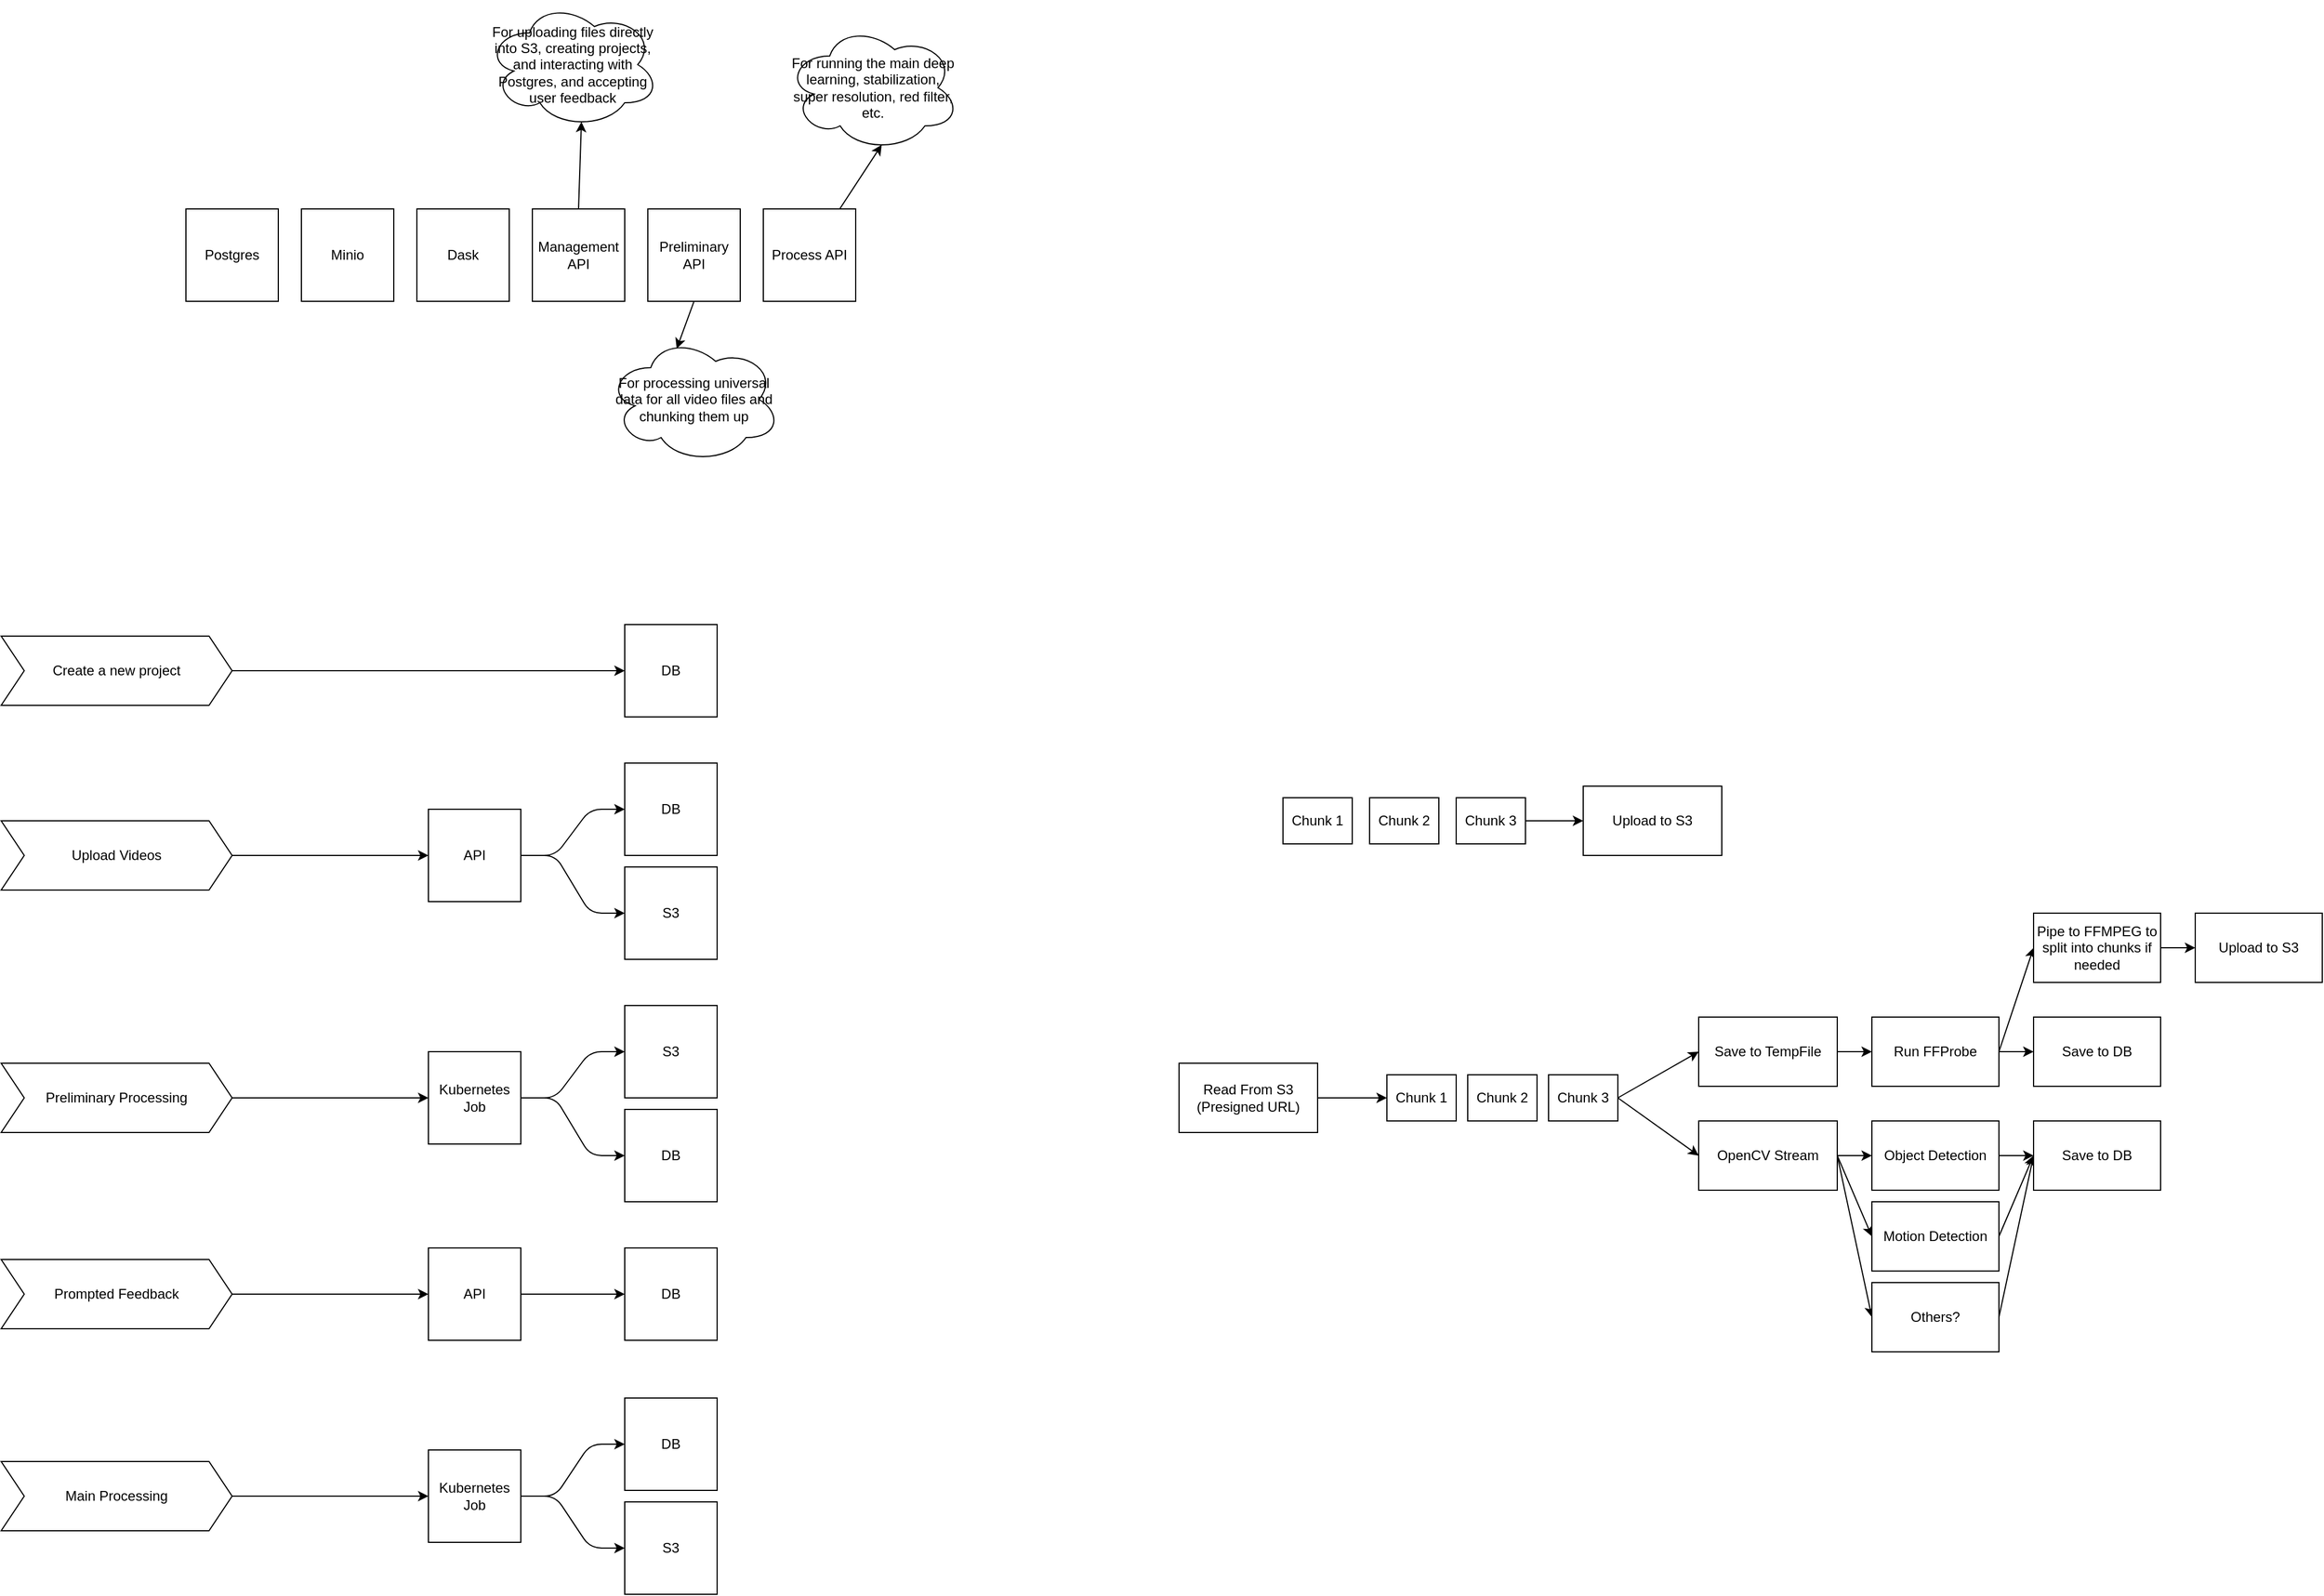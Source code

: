 <mxfile>
    <diagram id="1yGvgjwOz3Qliac0_dTm" name="Page-1">
        <mxGraphModel dx="626" dy="1765" grid="1" gridSize="10" guides="1" tooltips="1" connect="1" arrows="1" fold="1" page="1" pageScale="1" pageWidth="850" pageHeight="1100" math="0" shadow="0">
            <root>
                <mxCell id="0"/>
                <mxCell id="1" parent="0"/>
                <mxCell id="9" style="edgeStyle=entityRelationEdgeStyle;html=1;exitX=1;exitY=0.5;exitDx=0;exitDy=0;entryX=0;entryY=0.5;entryDx=0;entryDy=0;" parent="1" source="3" target="11" edge="1">
                    <mxGeometry relative="1" as="geometry">
                        <mxPoint x="400" y="170" as="targetPoint"/>
                    </mxGeometry>
                </mxCell>
                <mxCell id="3" value="Upload Videos" style="shape=step;perimeter=stepPerimeter;whiteSpace=wrap;html=1;fixedSize=1;" parent="1" vertex="1">
                    <mxGeometry x="30" y="90" width="200" height="60" as="geometry"/>
                </mxCell>
                <mxCell id="7" style="edgeStyle=entityRelationEdgeStyle;html=1;exitX=1;exitY=0.5;exitDx=0;exitDy=0;entryX=0;entryY=0.5;entryDx=0;entryDy=0;" parent="1" source="4" target="5" edge="1">
                    <mxGeometry relative="1" as="geometry"/>
                </mxCell>
                <mxCell id="4" value="Create a new project" style="shape=step;perimeter=stepPerimeter;whiteSpace=wrap;html=1;fixedSize=1;" parent="1" vertex="1">
                    <mxGeometry x="30" y="-70" width="200" height="60" as="geometry"/>
                </mxCell>
                <mxCell id="5" value="DB" style="whiteSpace=wrap;html=1;aspect=fixed;" parent="1" vertex="1">
                    <mxGeometry x="570" y="-80" width="80" height="80" as="geometry"/>
                </mxCell>
                <mxCell id="10" value="S3" style="whiteSpace=wrap;html=1;aspect=fixed;" parent="1" vertex="1">
                    <mxGeometry x="570" y="130" width="80" height="80" as="geometry"/>
                </mxCell>
                <mxCell id="12" style="edgeStyle=entityRelationEdgeStyle;html=1;exitX=1;exitY=0.5;exitDx=0;exitDy=0;entryX=0;entryY=0.5;entryDx=0;entryDy=0;" parent="1" source="11" target="10" edge="1">
                    <mxGeometry relative="1" as="geometry"/>
                </mxCell>
                <mxCell id="22" style="edgeStyle=entityRelationEdgeStyle;html=1;exitX=1;exitY=0.5;exitDx=0;exitDy=0;entryX=0;entryY=0.5;entryDx=0;entryDy=0;" parent="1" source="11" target="21" edge="1">
                    <mxGeometry relative="1" as="geometry"/>
                </mxCell>
                <mxCell id="11" value="API" style="whiteSpace=wrap;html=1;aspect=fixed;" parent="1" vertex="1">
                    <mxGeometry x="400" y="80" width="80" height="80" as="geometry"/>
                </mxCell>
                <mxCell id="17" style="edgeStyle=entityRelationEdgeStyle;html=1;exitX=1;exitY=0.5;exitDx=0;exitDy=0;entryX=0;entryY=0.5;entryDx=0;entryDy=0;" parent="1" target="15" edge="1">
                    <mxGeometry relative="1" as="geometry">
                        <mxPoint x="230" y="330" as="sourcePoint"/>
                    </mxGeometry>
                </mxCell>
                <mxCell id="13" value="Preliminary Processing" style="shape=step;perimeter=stepPerimeter;whiteSpace=wrap;html=1;fixedSize=1;" parent="1" vertex="1">
                    <mxGeometry x="30" y="300" width="200" height="60" as="geometry"/>
                </mxCell>
                <mxCell id="14" value="S3" style="whiteSpace=wrap;html=1;aspect=fixed;" parent="1" vertex="1">
                    <mxGeometry x="570" y="250" width="80" height="80" as="geometry"/>
                </mxCell>
                <mxCell id="16" style="edgeStyle=entityRelationEdgeStyle;html=1;exitX=1;exitY=0.5;exitDx=0;exitDy=0;entryX=0;entryY=0.5;entryDx=0;entryDy=0;" parent="1" source="15" target="14" edge="1">
                    <mxGeometry relative="1" as="geometry"/>
                </mxCell>
                <mxCell id="20" style="edgeStyle=entityRelationEdgeStyle;html=1;exitX=1;exitY=0.5;exitDx=0;exitDy=0;entryX=0;entryY=0.5;entryDx=0;entryDy=0;" parent="1" source="15" target="19" edge="1">
                    <mxGeometry relative="1" as="geometry"/>
                </mxCell>
                <mxCell id="15" value="Kubernetes Job" style="whiteSpace=wrap;html=1;aspect=fixed;" parent="1" vertex="1">
                    <mxGeometry x="400" y="290" width="80" height="80" as="geometry"/>
                </mxCell>
                <mxCell id="19" value="DB" style="whiteSpace=wrap;html=1;aspect=fixed;" parent="1" vertex="1">
                    <mxGeometry x="570" y="340" width="80" height="80" as="geometry"/>
                </mxCell>
                <mxCell id="21" value="DB" style="whiteSpace=wrap;html=1;aspect=fixed;" parent="1" vertex="1">
                    <mxGeometry x="570" y="40" width="80" height="80" as="geometry"/>
                </mxCell>
                <mxCell id="25" style="edgeStyle=entityRelationEdgeStyle;html=1;exitX=1;exitY=0.5;exitDx=0;exitDy=0;entryX=0;entryY=0.5;entryDx=0;entryDy=0;" parent="1" source="23" target="24" edge="1">
                    <mxGeometry relative="1" as="geometry"/>
                </mxCell>
                <mxCell id="23" value="Prompted Feedback" style="shape=step;perimeter=stepPerimeter;whiteSpace=wrap;html=1;fixedSize=1;" parent="1" vertex="1">
                    <mxGeometry x="30" y="470" width="200" height="60" as="geometry"/>
                </mxCell>
                <mxCell id="27" style="edgeStyle=entityRelationEdgeStyle;html=1;exitX=1;exitY=0.5;exitDx=0;exitDy=0;entryX=0;entryY=0.5;entryDx=0;entryDy=0;" parent="1" source="24" target="26" edge="1">
                    <mxGeometry relative="1" as="geometry"/>
                </mxCell>
                <mxCell id="24" value="API" style="whiteSpace=wrap;html=1;aspect=fixed;" parent="1" vertex="1">
                    <mxGeometry x="400" y="460" width="80" height="80" as="geometry"/>
                </mxCell>
                <mxCell id="26" value="DB" style="whiteSpace=wrap;html=1;aspect=fixed;" parent="1" vertex="1">
                    <mxGeometry x="570" y="460" width="80" height="80" as="geometry"/>
                </mxCell>
                <mxCell id="30" style="edgeStyle=entityRelationEdgeStyle;html=1;exitX=1;exitY=0.5;exitDx=0;exitDy=0;entryX=0;entryY=0.5;entryDx=0;entryDy=0;" parent="1" source="28" target="29" edge="1">
                    <mxGeometry relative="1" as="geometry"/>
                </mxCell>
                <mxCell id="28" value="Main Processing" style="shape=step;perimeter=stepPerimeter;whiteSpace=wrap;html=1;fixedSize=1;" parent="1" vertex="1">
                    <mxGeometry x="30" y="645" width="200" height="60" as="geometry"/>
                </mxCell>
                <mxCell id="33" style="edgeStyle=entityRelationEdgeStyle;html=1;exitX=1;exitY=0.5;exitDx=0;exitDy=0;entryX=0;entryY=0.5;entryDx=0;entryDy=0;" parent="1" source="29" target="31" edge="1">
                    <mxGeometry relative="1" as="geometry"/>
                </mxCell>
                <mxCell id="34" style="edgeStyle=entityRelationEdgeStyle;html=1;exitX=1;exitY=0.5;exitDx=0;exitDy=0;entryX=0;entryY=0.5;entryDx=0;entryDy=0;" parent="1" source="29" target="32" edge="1">
                    <mxGeometry relative="1" as="geometry"/>
                </mxCell>
                <mxCell id="29" value="Kubernetes Job" style="whiteSpace=wrap;html=1;aspect=fixed;" parent="1" vertex="1">
                    <mxGeometry x="400" y="635" width="80" height="80" as="geometry"/>
                </mxCell>
                <mxCell id="31" value="DB" style="whiteSpace=wrap;html=1;aspect=fixed;" parent="1" vertex="1">
                    <mxGeometry x="570" y="590" width="80" height="80" as="geometry"/>
                </mxCell>
                <mxCell id="32" value="S3" style="whiteSpace=wrap;html=1;aspect=fixed;" parent="1" vertex="1">
                    <mxGeometry x="570" y="680" width="80" height="80" as="geometry"/>
                </mxCell>
                <mxCell id="35" value="Chunk 1" style="rounded=0;whiteSpace=wrap;html=1;" vertex="1" parent="1">
                    <mxGeometry x="1140" y="70" width="60" height="40" as="geometry"/>
                </mxCell>
                <mxCell id="36" value="Chunk 2" style="rounded=0;whiteSpace=wrap;html=1;" vertex="1" parent="1">
                    <mxGeometry x="1215" y="70" width="60" height="40" as="geometry"/>
                </mxCell>
                <mxCell id="41" style="edgeStyle=none;html=1;exitX=1;exitY=0.5;exitDx=0;exitDy=0;entryX=0;entryY=0.5;entryDx=0;entryDy=0;" edge="1" parent="1" source="37" target="38">
                    <mxGeometry relative="1" as="geometry"/>
                </mxCell>
                <mxCell id="37" value="Chunk 3" style="rounded=0;whiteSpace=wrap;html=1;" vertex="1" parent="1">
                    <mxGeometry x="1290" y="70" width="60" height="40" as="geometry"/>
                </mxCell>
                <mxCell id="38" value="Upload to S3" style="rounded=0;whiteSpace=wrap;html=1;" vertex="1" parent="1">
                    <mxGeometry x="1400" y="60" width="120" height="60" as="geometry"/>
                </mxCell>
                <mxCell id="43" style="edgeStyle=none;html=1;exitX=1;exitY=0.5;exitDx=0;exitDy=0;entryX=0;entryY=0.5;entryDx=0;entryDy=0;" edge="1" parent="1" target="42">
                    <mxGeometry relative="1" as="geometry">
                        <mxPoint x="1530" y="160" as="sourcePoint"/>
                    </mxGeometry>
                </mxCell>
                <mxCell id="48" style="edgeStyle=none;html=1;exitX=1;exitY=0.5;exitDx=0;exitDy=0;entryX=0;entryY=0.5;entryDx=0;entryDy=0;" edge="1" parent="1" source="44" target="45">
                    <mxGeometry relative="1" as="geometry"/>
                </mxCell>
                <mxCell id="44" value="Read From S3&lt;br&gt;(Presigned URL)" style="rounded=0;whiteSpace=wrap;html=1;" vertex="1" parent="1">
                    <mxGeometry x="1050" y="300" width="120" height="60" as="geometry"/>
                </mxCell>
                <mxCell id="45" value="Chunk 1" style="rounded=0;whiteSpace=wrap;html=1;" vertex="1" parent="1">
                    <mxGeometry x="1230" y="310" width="60" height="40" as="geometry"/>
                </mxCell>
                <mxCell id="46" value="Chunk 2" style="rounded=0;whiteSpace=wrap;html=1;" vertex="1" parent="1">
                    <mxGeometry x="1300" y="310" width="60" height="40" as="geometry"/>
                </mxCell>
                <mxCell id="50" style="edgeStyle=none;html=1;exitX=1;exitY=0.5;exitDx=0;exitDy=0;entryX=0;entryY=0.5;entryDx=0;entryDy=0;" edge="1" parent="1" source="47" target="49">
                    <mxGeometry relative="1" as="geometry"/>
                </mxCell>
                <mxCell id="52" style="edgeStyle=none;html=1;exitX=1;exitY=0.5;exitDx=0;exitDy=0;entryX=0;entryY=0.5;entryDx=0;entryDy=0;" edge="1" parent="1" source="47" target="55">
                    <mxGeometry relative="1" as="geometry">
                        <mxPoint x="1500" y="380" as="targetPoint"/>
                    </mxGeometry>
                </mxCell>
                <mxCell id="47" value="Chunk 3" style="rounded=0;whiteSpace=wrap;html=1;" vertex="1" parent="1">
                    <mxGeometry x="1370" y="310" width="60" height="40" as="geometry"/>
                </mxCell>
                <mxCell id="54" style="edgeStyle=none;html=1;exitX=1;exitY=0.5;exitDx=0;exitDy=0;entryX=0;entryY=0.5;entryDx=0;entryDy=0;" edge="1" parent="1" source="49" target="53">
                    <mxGeometry relative="1" as="geometry"/>
                </mxCell>
                <mxCell id="49" value="Save to TempFile" style="rounded=0;whiteSpace=wrap;html=1;" vertex="1" parent="1">
                    <mxGeometry x="1500" y="260" width="120" height="60" as="geometry"/>
                </mxCell>
                <mxCell id="58" style="edgeStyle=none;html=1;exitX=1;exitY=0.5;exitDx=0;exitDy=0;" edge="1" parent="1" source="53" target="57">
                    <mxGeometry relative="1" as="geometry"/>
                </mxCell>
                <mxCell id="83" style="edgeStyle=none;html=1;exitX=1;exitY=0.5;exitDx=0;exitDy=0;entryX=0;entryY=0.5;entryDx=0;entryDy=0;" edge="1" parent="1" source="53" target="80">
                    <mxGeometry relative="1" as="geometry"/>
                </mxCell>
                <mxCell id="53" value="Run FFProbe" style="rounded=0;whiteSpace=wrap;html=1;" vertex="1" parent="1">
                    <mxGeometry x="1650" y="260" width="110" height="60" as="geometry"/>
                </mxCell>
                <mxCell id="62" style="edgeStyle=none;html=1;exitX=1;exitY=0.5;exitDx=0;exitDy=0;entryX=0;entryY=0.5;entryDx=0;entryDy=0;" edge="1" parent="1" source="55" target="59">
                    <mxGeometry relative="1" as="geometry"/>
                </mxCell>
                <mxCell id="63" style="edgeStyle=none;html=1;exitX=1;exitY=0.5;exitDx=0;exitDy=0;entryX=0;entryY=0.5;entryDx=0;entryDy=0;" edge="1" parent="1" source="55" target="60">
                    <mxGeometry relative="1" as="geometry"/>
                </mxCell>
                <mxCell id="64" style="edgeStyle=none;html=1;exitX=1;exitY=0.5;exitDx=0;exitDy=0;entryX=0;entryY=0.5;entryDx=0;entryDy=0;" edge="1" parent="1" source="55" target="61">
                    <mxGeometry relative="1" as="geometry"/>
                </mxCell>
                <mxCell id="55" value="OpenCV Stream" style="rounded=0;whiteSpace=wrap;html=1;" vertex="1" parent="1">
                    <mxGeometry x="1500" y="350" width="120" height="60" as="geometry"/>
                </mxCell>
                <mxCell id="57" value="Save to DB" style="rounded=0;whiteSpace=wrap;html=1;" vertex="1" parent="1">
                    <mxGeometry x="1790" y="260" width="110" height="60" as="geometry"/>
                </mxCell>
                <mxCell id="66" style="edgeStyle=none;html=1;exitX=1;exitY=0.5;exitDx=0;exitDy=0;entryX=0;entryY=0.5;entryDx=0;entryDy=0;" edge="1" parent="1" source="59" target="65">
                    <mxGeometry relative="1" as="geometry"/>
                </mxCell>
                <mxCell id="59" value="Object Detection" style="rounded=0;whiteSpace=wrap;html=1;" vertex="1" parent="1">
                    <mxGeometry x="1650" y="350" width="110" height="60" as="geometry"/>
                </mxCell>
                <mxCell id="67" style="edgeStyle=none;html=1;exitX=1;exitY=0.5;exitDx=0;exitDy=0;entryX=0;entryY=0.5;entryDx=0;entryDy=0;" edge="1" parent="1" source="60" target="65">
                    <mxGeometry relative="1" as="geometry"/>
                </mxCell>
                <mxCell id="60" value="Motion Detection" style="rounded=0;whiteSpace=wrap;html=1;" vertex="1" parent="1">
                    <mxGeometry x="1650" y="420" width="110" height="60" as="geometry"/>
                </mxCell>
                <mxCell id="68" style="edgeStyle=none;html=1;exitX=1;exitY=0.5;exitDx=0;exitDy=0;entryX=0;entryY=0.5;entryDx=0;entryDy=0;" edge="1" parent="1" source="61" target="65">
                    <mxGeometry relative="1" as="geometry"/>
                </mxCell>
                <mxCell id="61" value="Others?" style="rounded=0;whiteSpace=wrap;html=1;" vertex="1" parent="1">
                    <mxGeometry x="1650" y="490" width="110" height="60" as="geometry"/>
                </mxCell>
                <mxCell id="65" value="Save to DB" style="rounded=0;whiteSpace=wrap;html=1;" vertex="1" parent="1">
                    <mxGeometry x="1790" y="350" width="110" height="60" as="geometry"/>
                </mxCell>
                <mxCell id="69" value="Postgres" style="whiteSpace=wrap;html=1;aspect=fixed;" vertex="1" parent="1">
                    <mxGeometry x="190" y="-440" width="80" height="80" as="geometry"/>
                </mxCell>
                <mxCell id="70" value="Minio" style="whiteSpace=wrap;html=1;aspect=fixed;" vertex="1" parent="1">
                    <mxGeometry x="290" y="-440" width="80" height="80" as="geometry"/>
                </mxCell>
                <mxCell id="71" value="Dask" style="whiteSpace=wrap;html=1;aspect=fixed;" vertex="1" parent="1">
                    <mxGeometry x="390" y="-440" width="80" height="80" as="geometry"/>
                </mxCell>
                <mxCell id="91" style="edgeStyle=none;html=1;exitX=0.5;exitY=1;exitDx=0;exitDy=0;entryX=0.4;entryY=0.1;entryDx=0;entryDy=0;entryPerimeter=0;" edge="1" parent="1" source="73" target="78">
                    <mxGeometry relative="1" as="geometry"/>
                </mxCell>
                <mxCell id="73" value="Preliminary API" style="whiteSpace=wrap;html=1;aspect=fixed;" vertex="1" parent="1">
                    <mxGeometry x="590" y="-440" width="80" height="80" as="geometry"/>
                </mxCell>
                <mxCell id="90" style="edgeStyle=none;html=1;entryX=0.55;entryY=0.95;entryDx=0;entryDy=0;entryPerimeter=0;" edge="1" parent="1" source="74" target="88">
                    <mxGeometry relative="1" as="geometry"/>
                </mxCell>
                <mxCell id="74" value="Process API" style="whiteSpace=wrap;html=1;aspect=fixed;" vertex="1" parent="1">
                    <mxGeometry x="690" y="-440" width="80" height="80" as="geometry"/>
                </mxCell>
                <mxCell id="87" style="edgeStyle=none;html=1;exitX=0;exitY=0.5;exitDx=0;exitDy=0;entryX=0.55;entryY=0.95;entryDx=0;entryDy=0;entryPerimeter=0;" edge="1" parent="1" source="75" target="76">
                    <mxGeometry relative="1" as="geometry"/>
                </mxCell>
                <mxCell id="75" value="Management API" style="whiteSpace=wrap;html=1;aspect=fixed;direction=south;" vertex="1" parent="1">
                    <mxGeometry x="490" y="-440" width="80" height="80" as="geometry"/>
                </mxCell>
                <mxCell id="76" value="For uploading files directly into S3, creating projects, and interacting with Postgres, and accepting user feedback" style="ellipse;shape=cloud;whiteSpace=wrap;html=1;" vertex="1" parent="1">
                    <mxGeometry x="450" y="-620" width="150" height="110" as="geometry"/>
                </mxCell>
                <mxCell id="78" value="For processing universal data for all video files and chunking them up" style="ellipse;shape=cloud;whiteSpace=wrap;html=1;" vertex="1" parent="1">
                    <mxGeometry x="555" y="-330" width="150" height="110" as="geometry"/>
                </mxCell>
                <mxCell id="85" style="edgeStyle=none;html=1;exitX=1;exitY=0.5;exitDx=0;exitDy=0;entryX=0;entryY=0.5;entryDx=0;entryDy=0;" edge="1" parent="1" source="80" target="84">
                    <mxGeometry relative="1" as="geometry"/>
                </mxCell>
                <mxCell id="80" value="Pipe to FFMPEG to split into chunks if needed" style="rounded=0;whiteSpace=wrap;html=1;" vertex="1" parent="1">
                    <mxGeometry x="1790" y="170" width="110" height="60" as="geometry"/>
                </mxCell>
                <mxCell id="84" value="Upload to S3" style="rounded=0;whiteSpace=wrap;html=1;" vertex="1" parent="1">
                    <mxGeometry x="1930" y="170" width="110" height="60" as="geometry"/>
                </mxCell>
                <mxCell id="88" value="For running the main deep learning, stabilization, super resolution, red filter, etc." style="ellipse;shape=cloud;whiteSpace=wrap;html=1;" vertex="1" parent="1">
                    <mxGeometry x="710" y="-600" width="150" height="110" as="geometry"/>
                </mxCell>
            </root>
        </mxGraphModel>
    </diagram>
</mxfile>